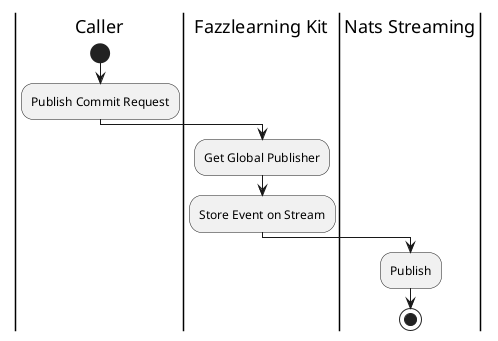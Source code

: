 @startuml PublishCommitRequest

skinparam ConditionEndStyle hline
skinparam conditionStyle diamond
skinparam Monochrome true
skinparam Shadowing false

|Caller|
start
:Publish Commit Request;

|Fazzlearning Kit|
:Get Global Publisher;
:Store Event on Stream;

|Nats Streaming|
:Publish;
stop
@enduml